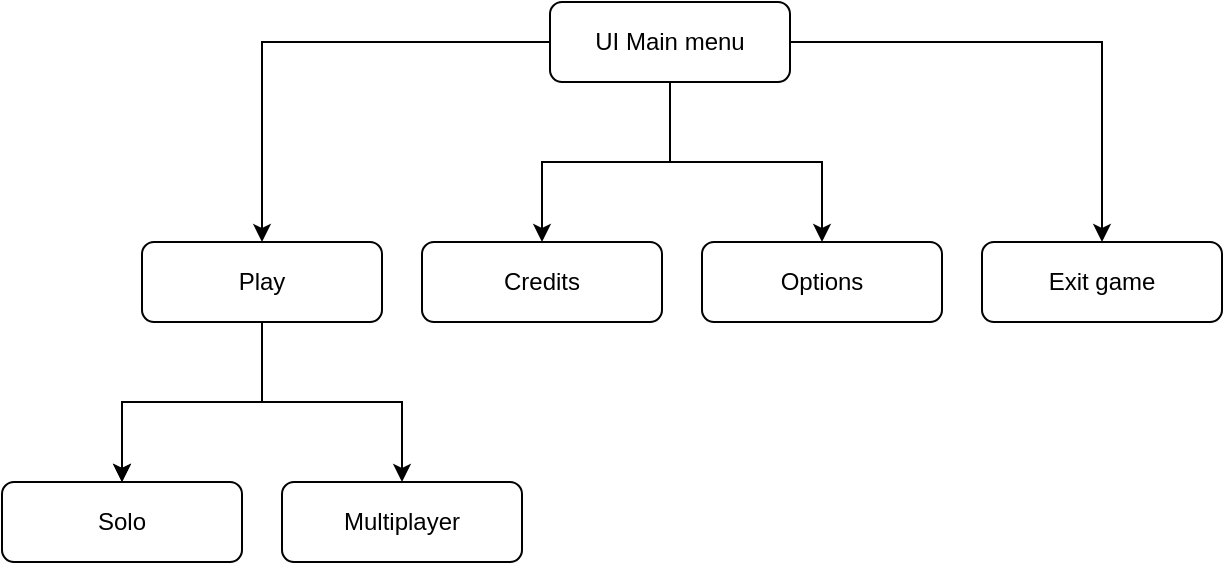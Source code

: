 <mxfile version="13.6.9" type="github">
  <diagram id="C5RBs43oDa-KdzZeNtuy" name="Gameplay flow">
    <mxGraphModel dx="540" dy="1006" grid="1" gridSize="10" guides="1" tooltips="1" connect="1" arrows="1" fold="1" page="1" pageScale="1" pageWidth="827" pageHeight="1169" math="0" shadow="0">
      <root>
        <mxCell id="WIyWlLk6GJQsqaUBKTNV-0" />
        <mxCell id="WIyWlLk6GJQsqaUBKTNV-1" parent="WIyWlLk6GJQsqaUBKTNV-0" />
        <mxCell id="OtnTEiLP755R2IgnLlQw-1" value="" style="edgeStyle=orthogonalEdgeStyle;rounded=0;orthogonalLoop=1;jettySize=auto;html=1;" edge="1" parent="WIyWlLk6GJQsqaUBKTNV-1" source="WIyWlLk6GJQsqaUBKTNV-3" target="OtnTEiLP755R2IgnLlQw-0">
          <mxGeometry relative="1" as="geometry" />
        </mxCell>
        <mxCell id="OtnTEiLP755R2IgnLlQw-5" value="" style="edgeStyle=orthogonalEdgeStyle;rounded=0;orthogonalLoop=1;jettySize=auto;html=1;" edge="1" parent="WIyWlLk6GJQsqaUBKTNV-1" source="WIyWlLk6GJQsqaUBKTNV-3" target="OtnTEiLP755R2IgnLlQw-4">
          <mxGeometry relative="1" as="geometry" />
        </mxCell>
        <mxCell id="OtnTEiLP755R2IgnLlQw-7" value="" style="edgeStyle=orthogonalEdgeStyle;rounded=0;orthogonalLoop=1;jettySize=auto;html=1;" edge="1" parent="WIyWlLk6GJQsqaUBKTNV-1" source="WIyWlLk6GJQsqaUBKTNV-3" target="OtnTEiLP755R2IgnLlQw-6">
          <mxGeometry relative="1" as="geometry" />
        </mxCell>
        <mxCell id="OtnTEiLP755R2IgnLlQw-9" value="" style="edgeStyle=orthogonalEdgeStyle;rounded=0;orthogonalLoop=1;jettySize=auto;html=1;" edge="1" parent="WIyWlLk6GJQsqaUBKTNV-1" source="WIyWlLk6GJQsqaUBKTNV-3" target="OtnTEiLP755R2IgnLlQw-8">
          <mxGeometry relative="1" as="geometry" />
        </mxCell>
        <mxCell id="WIyWlLk6GJQsqaUBKTNV-3" value="UI Main menu" style="rounded=1;whiteSpace=wrap;html=1;fontSize=12;glass=0;strokeWidth=1;shadow=0;" parent="WIyWlLk6GJQsqaUBKTNV-1" vertex="1">
          <mxGeometry x="294" y="80" width="120" height="40" as="geometry" />
        </mxCell>
        <mxCell id="OtnTEiLP755R2IgnLlQw-11" value="" style="edgeStyle=orthogonalEdgeStyle;rounded=0;orthogonalLoop=1;jettySize=auto;html=1;" edge="1" parent="WIyWlLk6GJQsqaUBKTNV-1" source="OtnTEiLP755R2IgnLlQw-0" target="OtnTEiLP755R2IgnLlQw-10">
          <mxGeometry relative="1" as="geometry" />
        </mxCell>
        <mxCell id="OtnTEiLP755R2IgnLlQw-12" value="" style="edgeStyle=orthogonalEdgeStyle;rounded=0;orthogonalLoop=1;jettySize=auto;html=1;" edge="1" parent="WIyWlLk6GJQsqaUBKTNV-1" source="OtnTEiLP755R2IgnLlQw-0" target="OtnTEiLP755R2IgnLlQw-10">
          <mxGeometry relative="1" as="geometry" />
        </mxCell>
        <mxCell id="OtnTEiLP755R2IgnLlQw-14" value="" style="edgeStyle=orthogonalEdgeStyle;rounded=0;orthogonalLoop=1;jettySize=auto;html=1;" edge="1" parent="WIyWlLk6GJQsqaUBKTNV-1" source="OtnTEiLP755R2IgnLlQw-0" target="OtnTEiLP755R2IgnLlQw-13">
          <mxGeometry relative="1" as="geometry" />
        </mxCell>
        <mxCell id="OtnTEiLP755R2IgnLlQw-0" value="Play" style="rounded=1;whiteSpace=wrap;html=1;fontSize=12;glass=0;strokeWidth=1;shadow=0;" vertex="1" parent="WIyWlLk6GJQsqaUBKTNV-1">
          <mxGeometry x="90" y="200" width="120" height="40" as="geometry" />
        </mxCell>
        <mxCell id="OtnTEiLP755R2IgnLlQw-4" value="Credits" style="rounded=1;whiteSpace=wrap;html=1;fontSize=12;glass=0;strokeWidth=1;shadow=0;" vertex="1" parent="WIyWlLk6GJQsqaUBKTNV-1">
          <mxGeometry x="230" y="200" width="120" height="40" as="geometry" />
        </mxCell>
        <mxCell id="OtnTEiLP755R2IgnLlQw-6" value="Options" style="rounded=1;whiteSpace=wrap;html=1;fontSize=12;glass=0;strokeWidth=1;shadow=0;" vertex="1" parent="WIyWlLk6GJQsqaUBKTNV-1">
          <mxGeometry x="370" y="200" width="120" height="40" as="geometry" />
        </mxCell>
        <mxCell id="OtnTEiLP755R2IgnLlQw-8" value="Exit game" style="rounded=1;whiteSpace=wrap;html=1;fontSize=12;glass=0;strokeWidth=1;shadow=0;" vertex="1" parent="WIyWlLk6GJQsqaUBKTNV-1">
          <mxGeometry x="510" y="200" width="120" height="40" as="geometry" />
        </mxCell>
        <mxCell id="OtnTEiLP755R2IgnLlQw-10" value="Solo" style="rounded=1;whiteSpace=wrap;html=1;fontSize=12;glass=0;strokeWidth=1;shadow=0;" vertex="1" parent="WIyWlLk6GJQsqaUBKTNV-1">
          <mxGeometry x="20" y="320" width="120" height="40" as="geometry" />
        </mxCell>
        <mxCell id="OtnTEiLP755R2IgnLlQw-13" value="Multiplayer" style="rounded=1;whiteSpace=wrap;html=1;fontSize=12;glass=0;strokeWidth=1;shadow=0;" vertex="1" parent="WIyWlLk6GJQsqaUBKTNV-1">
          <mxGeometry x="160" y="320" width="120" height="40" as="geometry" />
        </mxCell>
      </root>
    </mxGraphModel>
  </diagram>
</mxfile>
